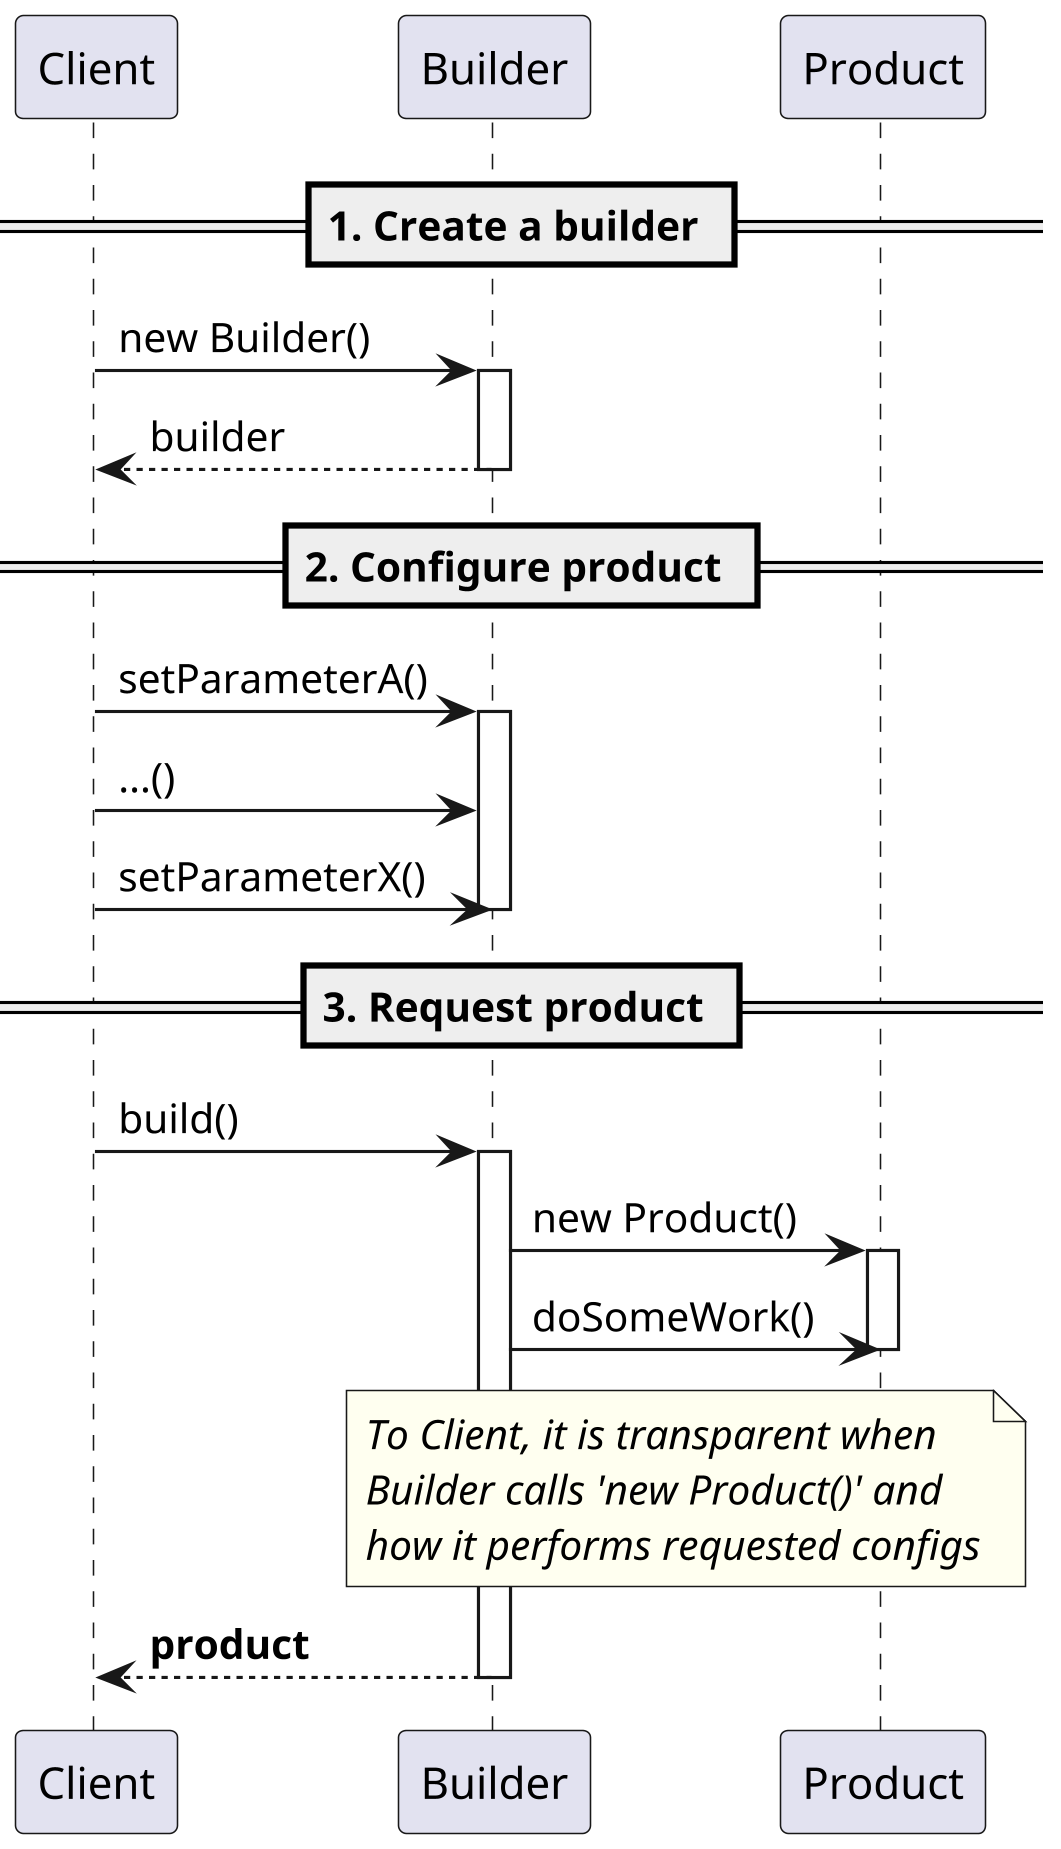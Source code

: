 @startuml builder_generic
skinparam dpi 300
skinparam classAttributeIconSize 0
hide empty members

== 1. Create a builder ==
Client -> Builder: new Builder()
activate Builder
return builder
== 2. Configure product ==
Client -> Builder: setParameterA()
activate Builder
Client -> Builder: ...()
Client -> Builder: setParameterX()
deactivate Builder
== 3. Request product ==
Client -> Builder: build()
activate Builder
Builder -> Product: new Product()
activate Product
Builder -> Product: doSomeWork()
deactivate Product
note over Builder, Product #Ivory
    //To Client, it is transparent when//
    //Builder calls 'new Product()' and//
    //how it performs requested configs//
end note
return **product**
@enduml